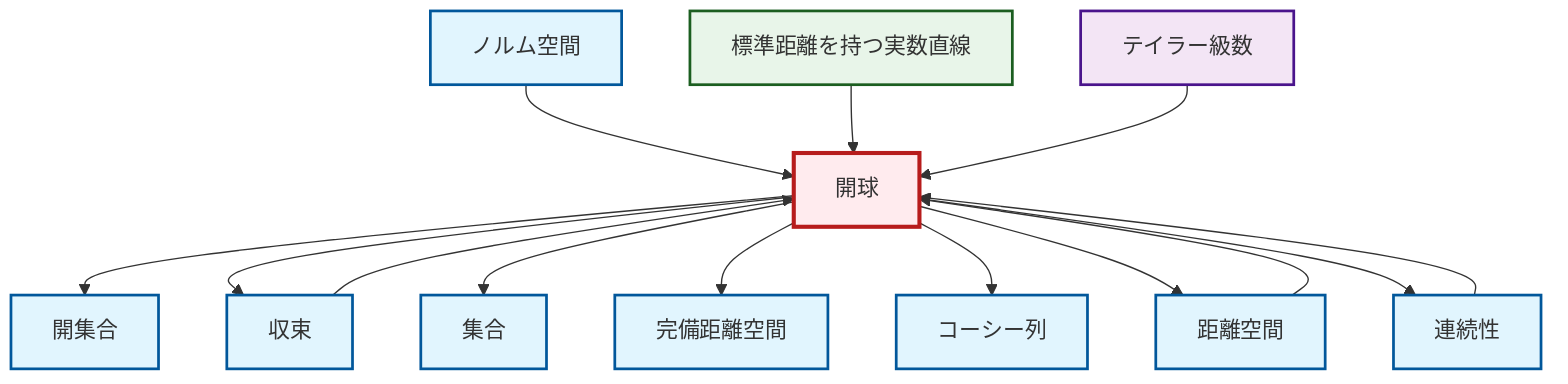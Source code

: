 graph TD
    classDef definition fill:#e1f5fe,stroke:#01579b,stroke-width:2px
    classDef theorem fill:#f3e5f5,stroke:#4a148c,stroke-width:2px
    classDef axiom fill:#fff3e0,stroke:#e65100,stroke-width:2px
    classDef example fill:#e8f5e9,stroke:#1b5e20,stroke-width:2px
    classDef current fill:#ffebee,stroke:#b71c1c,stroke-width:3px
    thm-taylor-series["テイラー級数"]:::theorem
    def-normed-vector-space["ノルム空間"]:::definition
    def-continuity["連続性"]:::definition
    ex-real-line-metric["標準距離を持つ実数直線"]:::example
    def-open-ball["開球"]:::definition
    def-metric-space["距離空間"]:::definition
    def-convergence["収束"]:::definition
    def-open-set["開集合"]:::definition
    def-complete-metric-space["完備距離空間"]:::definition
    def-set["集合"]:::definition
    def-cauchy-sequence["コーシー列"]:::definition
    def-metric-space --> def-open-ball
    def-open-ball --> def-open-set
    def-open-ball --> def-convergence
    def-open-ball --> def-set
    def-continuity --> def-open-ball
    def-open-ball --> def-complete-metric-space
    def-convergence --> def-open-ball
    def-normed-vector-space --> def-open-ball
    ex-real-line-metric --> def-open-ball
    def-open-ball --> def-cauchy-sequence
    def-open-ball --> def-metric-space
    thm-taylor-series --> def-open-ball
    def-open-ball --> def-continuity
    class def-open-ball current